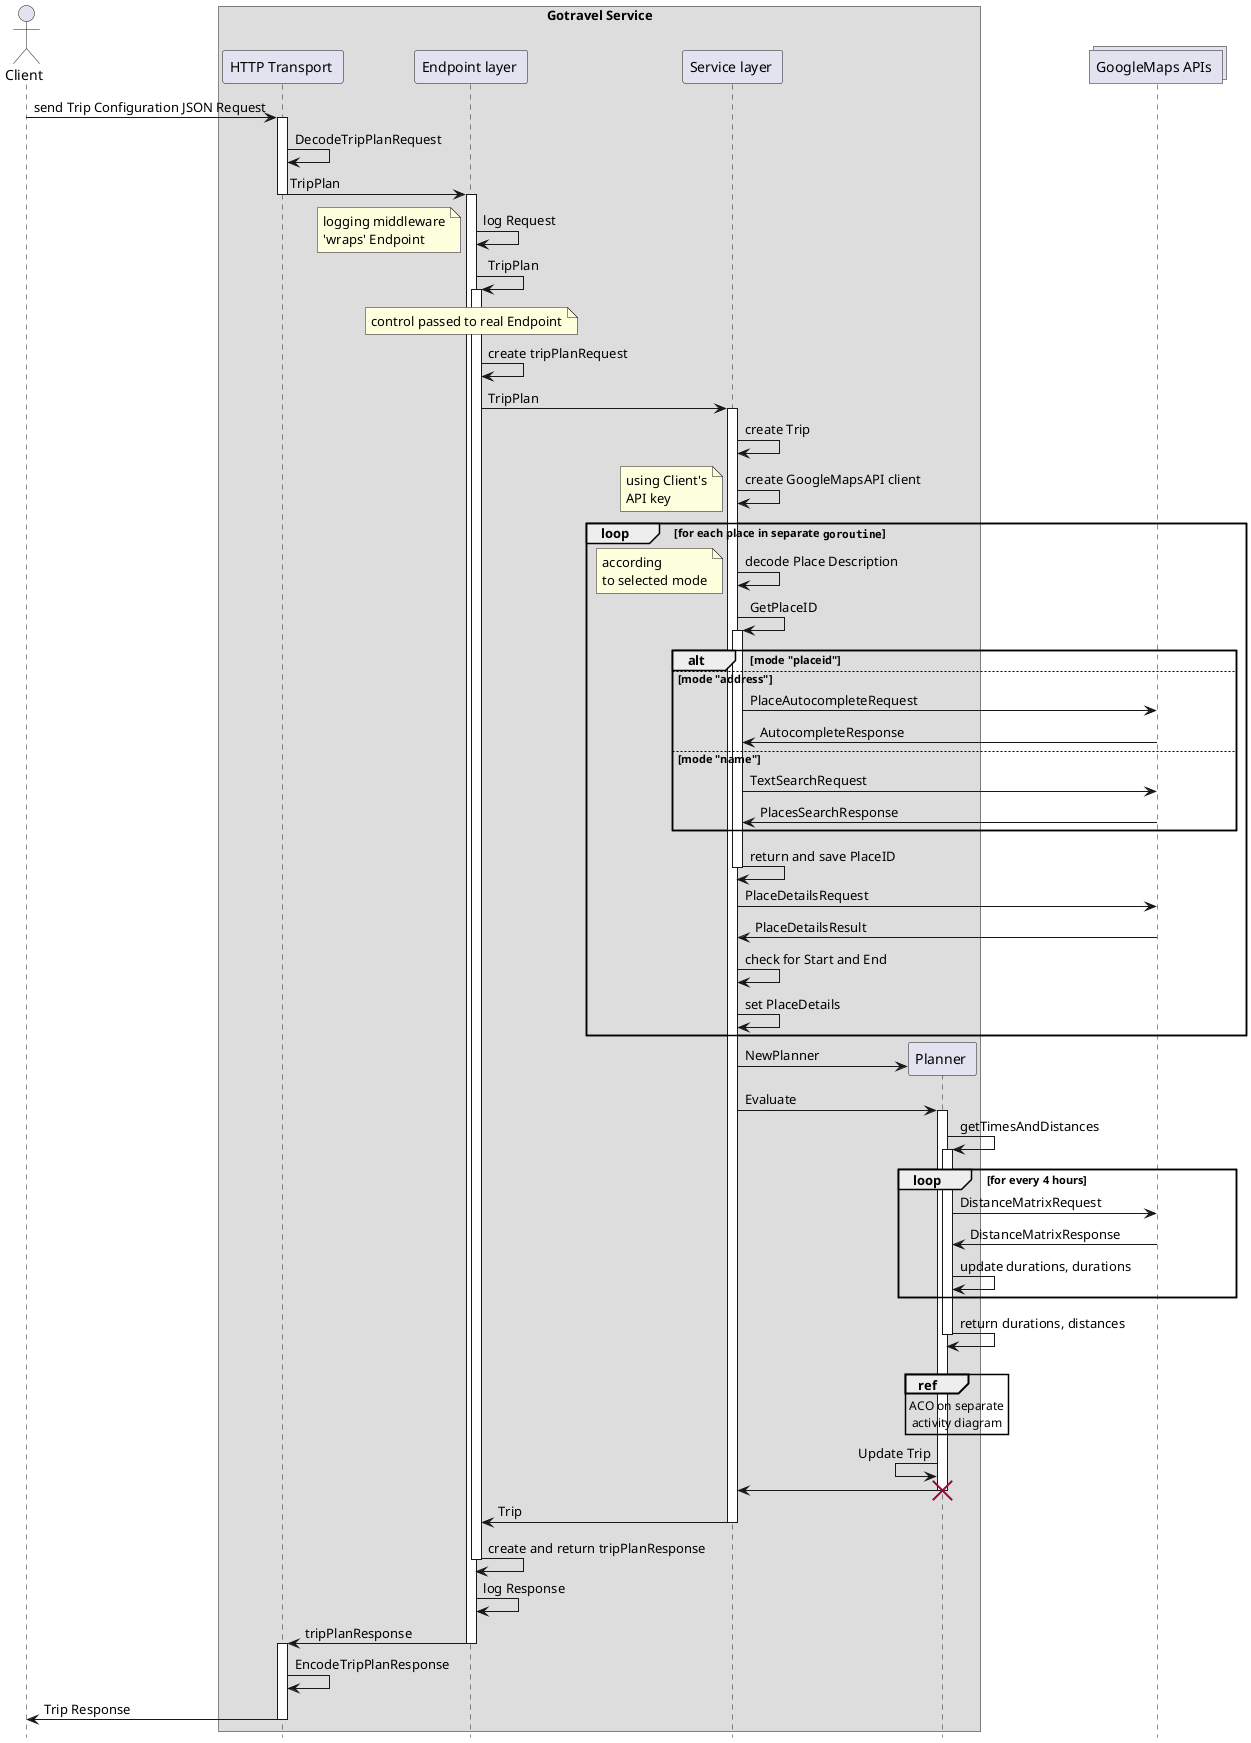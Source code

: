 @startuml

actor Client as C

box "Gotravel Service"
 participant "HTTP Transport " as T
 participant "Endpoint layer " as E
 participant "Service layer " as S
 participant "Planner " as P
end box
collections "GoogleMaps APIs " as G

C -> T: send Trip Configuration JSON Request
activate T
T -> T: DecodeTripPlanRequest
T -> E: TripPlan
deactivate T
activate E
E -> E: log Request
note left: logging middleware\n'wraps' Endpoint
E -> E: TripPlan
activate E
note over E: control passed to real Endpoint
E -> E: create tripPlanRequest
E -> S: TripPlan

activate S
S -> S: create Trip
S -> S: create GoogleMapsAPI client
note left: using Client's\nAPI key

loop for each place in separate ""goroutine""
 S -> S: decode Place Description
 note left: according\nto selected mode
 S -> S: GetPlaceID
 activate S
 alt mode "placeid"
 else mode "address"
 S -> G: PlaceAutocompleteRequest
 S <- G: AutocompleteResponse
 else mode "name"
 S -> G: TextSearchRequest
 S <- G: PlacesSearchResponse
 end alt
 S -> S: return and save PlaceID
 deactivate S
 S -> G: PlaceDetailsRequest
 S <- G: PlaceDetailsResult
 S -> S: check for Start and End
 S -> S: set PlaceDetails
end loop

create P
S -> P: NewPlanner
S -> P: Evaluate
activate P
P -> P: getTimesAndDistances
activate P
loop for every 4 hours
 P -> G: DistanceMatrixRequest
 P <- G: DistanceMatrixResponse
 P -> P: update durations, durations
end loop
P -> P: return durations, distances
deactivate P
|||
ref over P
 ACO on separate
 activity diagram
end
P <- P: Update Trip
S <- P:
destroy P
E <- S: Trip

deactivate S

E -> E: create and return tripPlanResponse
deactivate E
E -> E: log Response
T <- E: tripPlanResponse
deactivate E
activate T
T -> T: EncodeTripPlanResponse
C <- T: Trip Response
deactivate T

hide footbox

@enduml